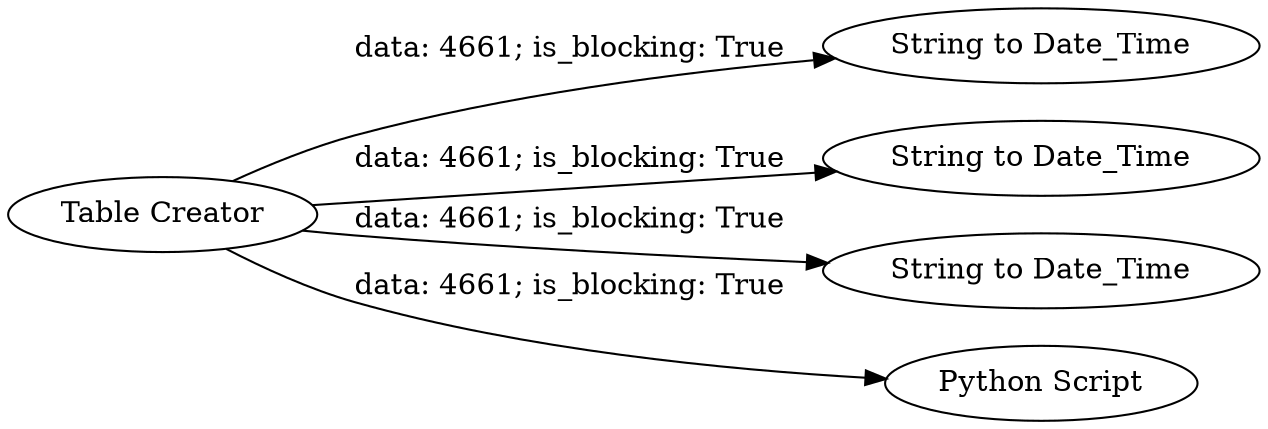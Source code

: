 digraph {
	"-5326397423630666094_5" [label="String to Date_Time"]
	"-5326397423630666094_2" [label="String to Date_Time"]
	"-5326397423630666094_4" [label="String to Date_Time"]
	"-5326397423630666094_1" [label="Table Creator"]
	"-5326397423630666094_6" [label="Python Script"]
	"-5326397423630666094_1" -> "-5326397423630666094_4" [label="data: 4661; is_blocking: True"]
	"-5326397423630666094_1" -> "-5326397423630666094_5" [label="data: 4661; is_blocking: True"]
	"-5326397423630666094_1" -> "-5326397423630666094_2" [label="data: 4661; is_blocking: True"]
	"-5326397423630666094_1" -> "-5326397423630666094_6" [label="data: 4661; is_blocking: True"]
	rankdir=LR
}
